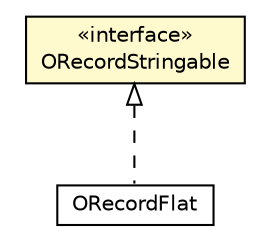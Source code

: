 #!/usr/local/bin/dot
#
# Class diagram 
# Generated by UMLGraph version R5_6-24-gf6e263 (http://www.umlgraph.org/)
#

digraph G {
	edge [fontname="Helvetica",fontsize=10,labelfontname="Helvetica",labelfontsize=10];
	node [fontname="Helvetica",fontsize=10,shape=plaintext];
	nodesep=0.25;
	ranksep=0.5;
	// com.orientechnologies.orient.core.record.impl.ORecordFlat
	c3089249 [label=<<table title="com.orientechnologies.orient.core.record.impl.ORecordFlat" border="0" cellborder="1" cellspacing="0" cellpadding="2" port="p" href="./impl/ORecordFlat.html">
		<tr><td><table border="0" cellspacing="0" cellpadding="1">
<tr><td align="center" balign="center"> ORecordFlat </td></tr>
		</table></td></tr>
		</table>>, URL="./impl/ORecordFlat.html", fontname="Helvetica", fontcolor="black", fontsize=10.0];
	// com.orientechnologies.orient.core.record.ORecordStringable
	c3089260 [label=<<table title="com.orientechnologies.orient.core.record.ORecordStringable" border="0" cellborder="1" cellspacing="0" cellpadding="2" port="p" bgcolor="lemonChiffon" href="./ORecordStringable.html">
		<tr><td><table border="0" cellspacing="0" cellpadding="1">
<tr><td align="center" balign="center"> &#171;interface&#187; </td></tr>
<tr><td align="center" balign="center"> ORecordStringable </td></tr>
		</table></td></tr>
		</table>>, URL="./ORecordStringable.html", fontname="Helvetica", fontcolor="black", fontsize=10.0];
	//com.orientechnologies.orient.core.record.impl.ORecordFlat implements com.orientechnologies.orient.core.record.ORecordStringable
	c3089260:p -> c3089249:p [dir=back,arrowtail=empty,style=dashed];
}

